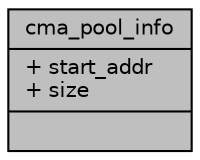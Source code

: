 digraph "cma_pool_info"
{
 // INTERACTIVE_SVG=YES
 // LATEX_PDF_SIZE
  bgcolor="transparent";
  edge [fontname="Helvetica",fontsize="10",labelfontname="Helvetica",labelfontsize="10"];
  node [fontname="Helvetica",fontsize="10",shape=record];
  Node1 [label="{cma_pool_info\n|+ start_addr\l+ size\l|}",height=0.2,width=0.4,color="black", fillcolor="grey75", style="filled", fontcolor="black",tooltip=" "];
}
